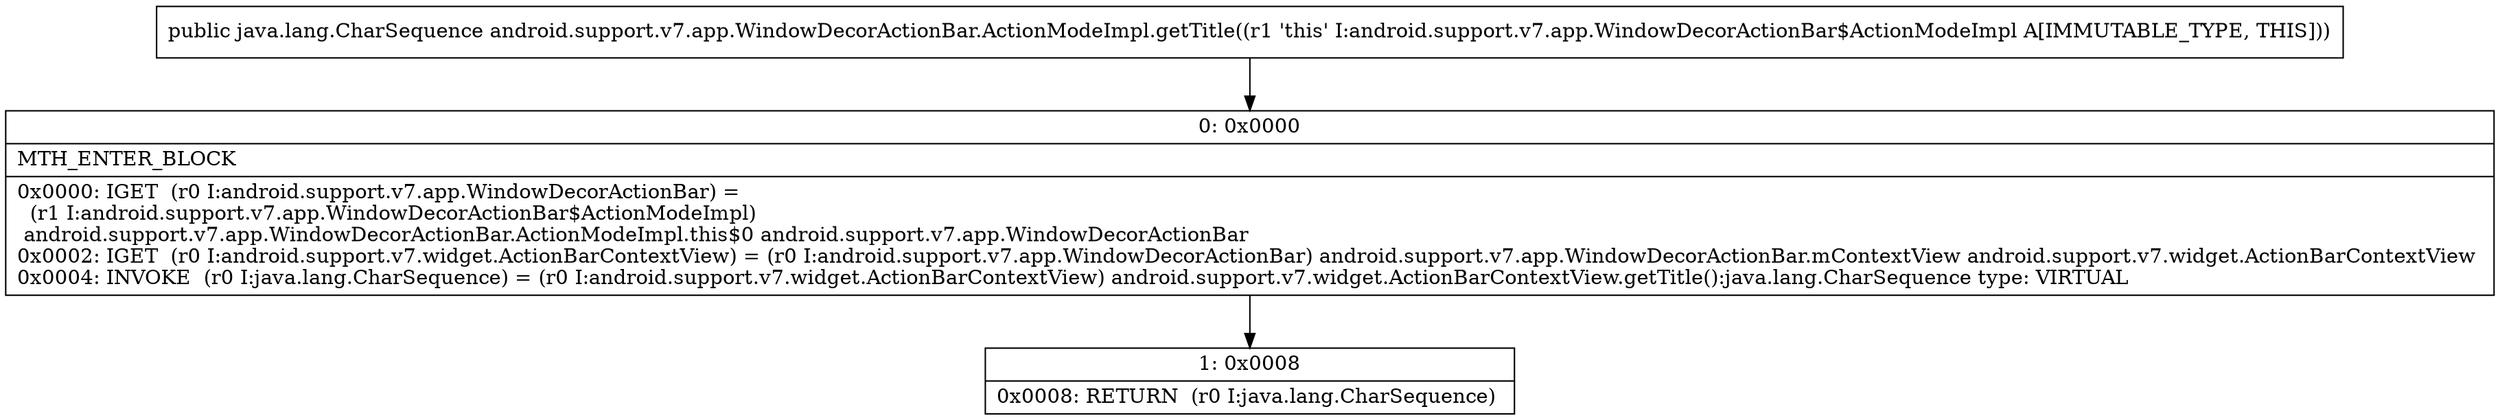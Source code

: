 digraph "CFG forandroid.support.v7.app.WindowDecorActionBar.ActionModeImpl.getTitle()Ljava\/lang\/CharSequence;" {
Node_0 [shape=record,label="{0\:\ 0x0000|MTH_ENTER_BLOCK\l|0x0000: IGET  (r0 I:android.support.v7.app.WindowDecorActionBar) = \l  (r1 I:android.support.v7.app.WindowDecorActionBar$ActionModeImpl)\l android.support.v7.app.WindowDecorActionBar.ActionModeImpl.this$0 android.support.v7.app.WindowDecorActionBar \l0x0002: IGET  (r0 I:android.support.v7.widget.ActionBarContextView) = (r0 I:android.support.v7.app.WindowDecorActionBar) android.support.v7.app.WindowDecorActionBar.mContextView android.support.v7.widget.ActionBarContextView \l0x0004: INVOKE  (r0 I:java.lang.CharSequence) = (r0 I:android.support.v7.widget.ActionBarContextView) android.support.v7.widget.ActionBarContextView.getTitle():java.lang.CharSequence type: VIRTUAL \l}"];
Node_1 [shape=record,label="{1\:\ 0x0008|0x0008: RETURN  (r0 I:java.lang.CharSequence) \l}"];
MethodNode[shape=record,label="{public java.lang.CharSequence android.support.v7.app.WindowDecorActionBar.ActionModeImpl.getTitle((r1 'this' I:android.support.v7.app.WindowDecorActionBar$ActionModeImpl A[IMMUTABLE_TYPE, THIS])) }"];
MethodNode -> Node_0;
Node_0 -> Node_1;
}

